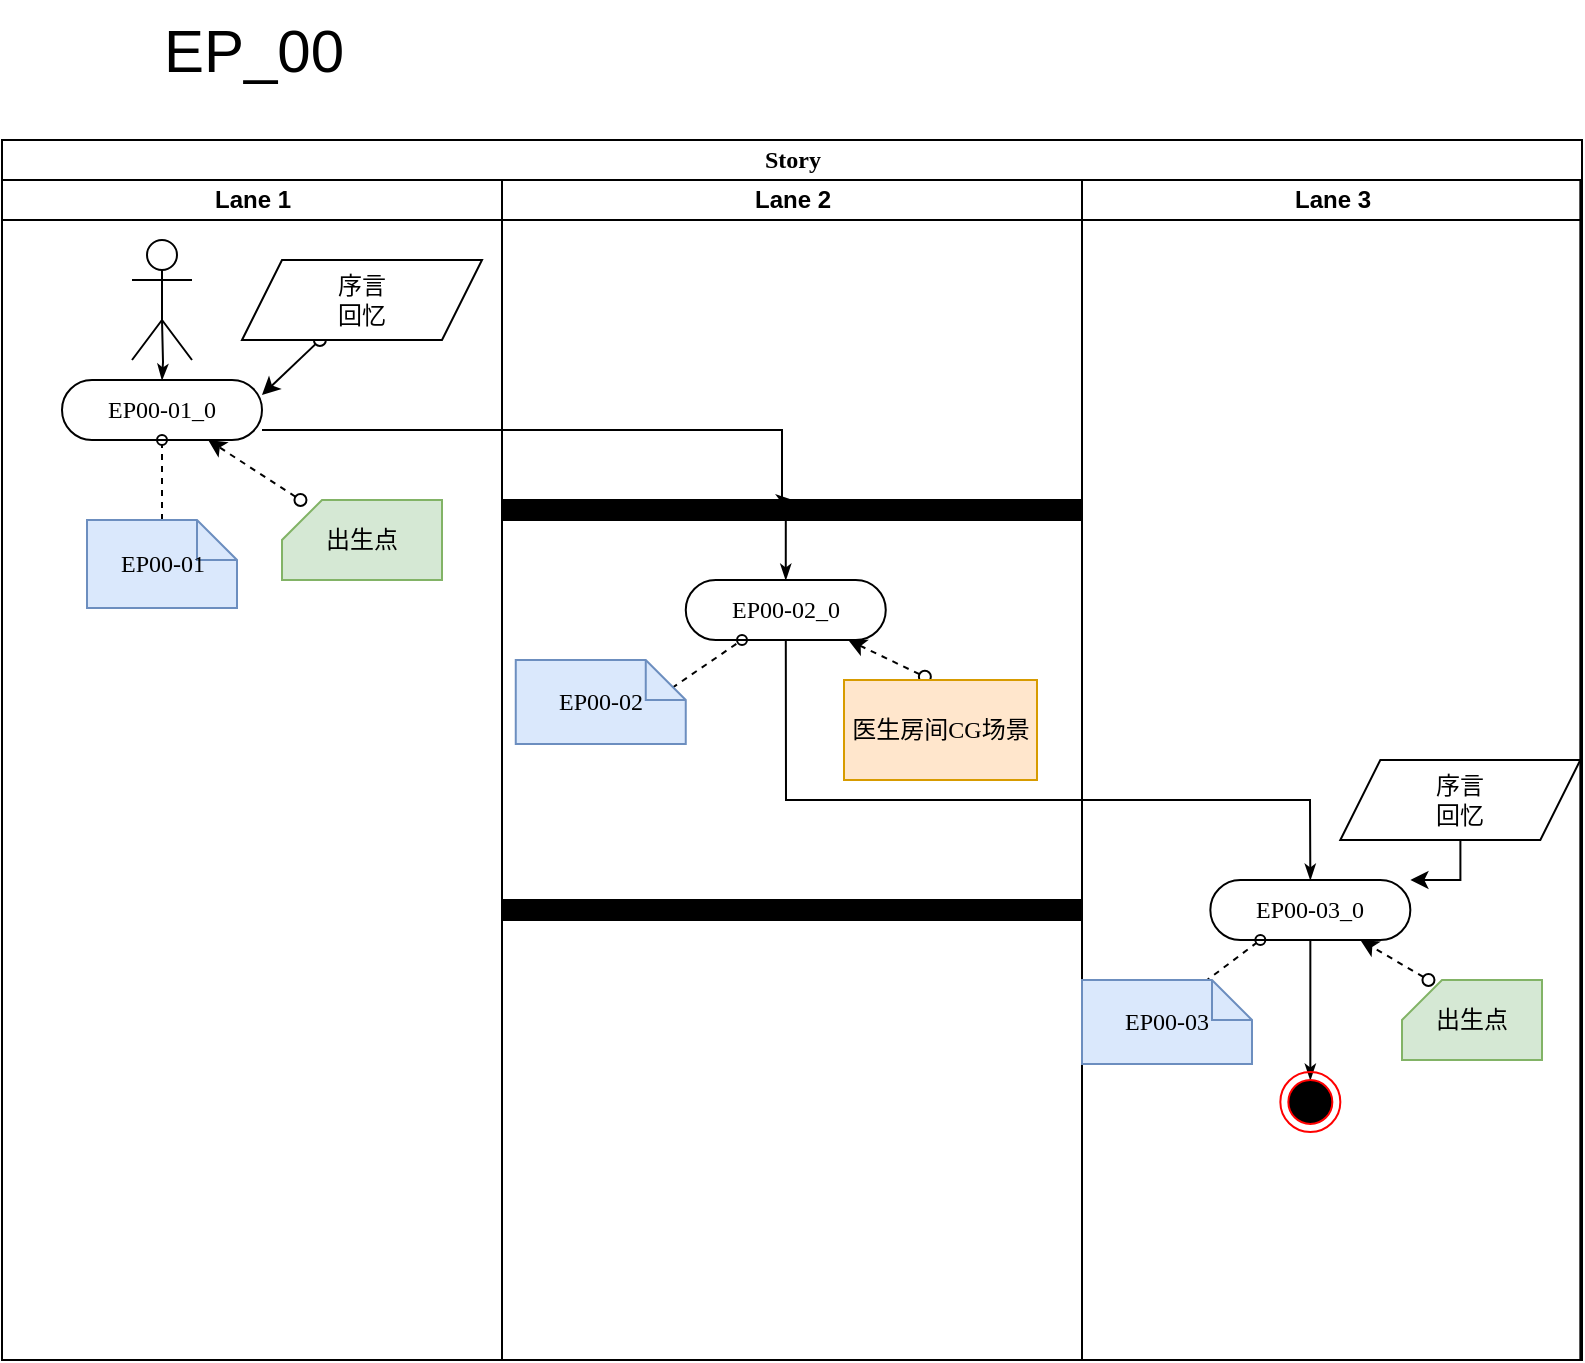 <mxfile version="14.4.3" type="github">
  <diagram id="wKTDtwubBM4ZaoyLXUtE" name="Page-1">
    <mxGraphModel dx="1038" dy="1717" grid="1" gridSize="10" guides="1" tooltips="1" connect="1" arrows="1" fold="1" page="1" pageScale="1" pageWidth="827" pageHeight="1169" math="0" shadow="0">
      <root>
        <mxCell id="0" />
        <mxCell id="1" parent="0" />
        <mxCell id="kF__j294HLQNLXvyXOyZ-1" value="Story" style="swimlane;html=1;childLayout=stackLayout;startSize=20;rounded=0;shadow=0;comic=0;labelBackgroundColor=none;strokeWidth=1;fontFamily=Verdana;fontSize=12;align=center;" vertex="1" parent="1">
          <mxGeometry x="19" y="-1080" width="790" height="610" as="geometry" />
        </mxCell>
        <mxCell id="kF__j294HLQNLXvyXOyZ-2" value="Lane 1" style="swimlane;html=1;startSize=20;" vertex="1" parent="kF__j294HLQNLXvyXOyZ-1">
          <mxGeometry y="20" width="250" height="590" as="geometry" />
        </mxCell>
        <mxCell id="kF__j294HLQNLXvyXOyZ-3" value="EP00-01_0" style="rounded=1;whiteSpace=wrap;html=1;shadow=0;comic=0;labelBackgroundColor=none;strokeWidth=1;fontFamily=Verdana;fontSize=12;align=center;arcSize=50;" vertex="1" parent="kF__j294HLQNLXvyXOyZ-2">
          <mxGeometry x="30" y="100" width="100" height="30" as="geometry" />
        </mxCell>
        <mxCell id="kF__j294HLQNLXvyXOyZ-4" style="edgeStyle=none;rounded=0;html=1;dashed=1;labelBackgroundColor=none;startArrow=none;startFill=0;startSize=5;endArrow=oval;endFill=0;endSize=5;jettySize=auto;orthogonalLoop=1;strokeWidth=1;fontFamily=Verdana;fontSize=12;entryX=0.5;entryY=1;entryDx=0;entryDy=0;exitX=0.5;exitY=0;exitDx=0;exitDy=0;exitPerimeter=0;" edge="1" parent="kF__j294HLQNLXvyXOyZ-2" source="kF__j294HLQNLXvyXOyZ-6" target="kF__j294HLQNLXvyXOyZ-3">
          <mxGeometry relative="1" as="geometry">
            <mxPoint x="150" y="257.878" as="sourcePoint" />
            <mxPoint x="112.955" y="238" as="targetPoint" />
          </mxGeometry>
        </mxCell>
        <mxCell id="kF__j294HLQNLXvyXOyZ-5" style="edgeStyle=orthogonalEdgeStyle;rounded=0;html=1;labelBackgroundColor=none;startArrow=none;startFill=0;startSize=5;endArrow=classicThin;endFill=1;endSize=5;jettySize=auto;orthogonalLoop=1;strokeWidth=1;fontFamily=Verdana;fontSize=12" edge="1" parent="kF__j294HLQNLXvyXOyZ-2" target="kF__j294HLQNLXvyXOyZ-3">
          <mxGeometry relative="1" as="geometry">
            <mxPoint x="80" y="70" as="sourcePoint" />
          </mxGeometry>
        </mxCell>
        <mxCell id="kF__j294HLQNLXvyXOyZ-6" value="EP00-01" style="shape=note;whiteSpace=wrap;html=1;rounded=0;shadow=0;comic=0;labelBackgroundColor=none;strokeWidth=1;fontFamily=Verdana;fontSize=12;align=center;size=20;fillColor=#dae8fc;strokeColor=#6c8ebf;" vertex="1" parent="kF__j294HLQNLXvyXOyZ-2">
          <mxGeometry x="42.5" y="170" width="75" height="44" as="geometry" />
        </mxCell>
        <mxCell id="kF__j294HLQNLXvyXOyZ-7" value="" style="shape=umlActor;verticalLabelPosition=bottom;verticalAlign=top;html=1;outlineConnect=0;" vertex="1" parent="kF__j294HLQNLXvyXOyZ-2">
          <mxGeometry x="65" y="30" width="30" height="60" as="geometry" />
        </mxCell>
        <mxCell id="kF__j294HLQNLXvyXOyZ-8" style="edgeStyle=none;rounded=0;orthogonalLoop=1;jettySize=auto;html=1;dashed=1;startArrow=oval;startFill=0;" edge="1" parent="kF__j294HLQNLXvyXOyZ-2" source="kF__j294HLQNLXvyXOyZ-9" target="kF__j294HLQNLXvyXOyZ-3">
          <mxGeometry relative="1" as="geometry" />
        </mxCell>
        <mxCell id="kF__j294HLQNLXvyXOyZ-9" value="出生点" style="shape=card;whiteSpace=wrap;html=1;size=20;fillColor=#d5e8d4;strokeColor=#82b366;" vertex="1" parent="kF__j294HLQNLXvyXOyZ-2">
          <mxGeometry x="140" y="160" width="80" height="40" as="geometry" />
        </mxCell>
        <mxCell id="kF__j294HLQNLXvyXOyZ-10" style="edgeStyle=none;rounded=0;orthogonalLoop=1;jettySize=auto;html=1;entryX=1;entryY=0.25;entryDx=0;entryDy=0;startArrow=oval;startFill=0;" edge="1" parent="kF__j294HLQNLXvyXOyZ-2" source="kF__j294HLQNLXvyXOyZ-11" target="kF__j294HLQNLXvyXOyZ-3">
          <mxGeometry relative="1" as="geometry" />
        </mxCell>
        <mxCell id="kF__j294HLQNLXvyXOyZ-11" value="序言&lt;br&gt;回忆" style="shape=parallelogram;perimeter=parallelogramPerimeter;whiteSpace=wrap;html=1;fixedSize=1;" vertex="1" parent="kF__j294HLQNLXvyXOyZ-2">
          <mxGeometry x="120" y="40" width="120" height="40" as="geometry" />
        </mxCell>
        <mxCell id="kF__j294HLQNLXvyXOyZ-12" value="Lane 2" style="swimlane;html=1;startSize=20;" vertex="1" parent="kF__j294HLQNLXvyXOyZ-1">
          <mxGeometry x="250" y="20" width="290" height="590" as="geometry" />
        </mxCell>
        <mxCell id="kF__j294HLQNLXvyXOyZ-13" value="" style="whiteSpace=wrap;html=1;rounded=0;shadow=0;comic=0;labelBackgroundColor=none;strokeWidth=1;fillColor=#000000;fontFamily=Verdana;fontSize=12;align=center;rotation=0;" vertex="1" parent="kF__j294HLQNLXvyXOyZ-12">
          <mxGeometry y="160" width="290" height="10" as="geometry" />
        </mxCell>
        <mxCell id="kF__j294HLQNLXvyXOyZ-14" value="EP00-02_0" style="rounded=1;whiteSpace=wrap;html=1;shadow=0;comic=0;labelBackgroundColor=none;strokeWidth=1;fontFamily=Verdana;fontSize=12;align=center;arcSize=50;" vertex="1" parent="kF__j294HLQNLXvyXOyZ-12">
          <mxGeometry x="91.88" y="200" width="100" height="30" as="geometry" />
        </mxCell>
        <mxCell id="kF__j294HLQNLXvyXOyZ-15" style="edgeStyle=orthogonalEdgeStyle;rounded=0;html=1;exitX=0.25;exitY=1;entryX=0.5;entryY=0;labelBackgroundColor=none;startArrow=none;startFill=0;startSize=5;endArrow=classicThin;endFill=1;endSize=5;jettySize=auto;orthogonalLoop=1;strokeWidth=1;fontFamily=Verdana;fontSize=12" edge="1" parent="kF__j294HLQNLXvyXOyZ-12" source="kF__j294HLQNLXvyXOyZ-13" target="kF__j294HLQNLXvyXOyZ-14">
          <mxGeometry relative="1" as="geometry">
            <Array as="points">
              <mxPoint x="142" y="170" />
            </Array>
          </mxGeometry>
        </mxCell>
        <mxCell id="kF__j294HLQNLXvyXOyZ-17" style="edgeStyle=none;rounded=0;html=1;labelBackgroundColor=none;startArrow=none;startFill=0;startSize=5;endArrow=oval;endFill=0;endSize=5;jettySize=auto;orthogonalLoop=1;strokeWidth=1;fontFamily=Verdana;fontSize=12;dashed=1;" edge="1" parent="kF__j294HLQNLXvyXOyZ-12" target="kF__j294HLQNLXvyXOyZ-14">
          <mxGeometry relative="1" as="geometry">
            <mxPoint x="85.005" y="254" as="sourcePoint" />
          </mxGeometry>
        </mxCell>
        <mxCell id="kF__j294HLQNLXvyXOyZ-20" value="EP00-02" style="shape=note;whiteSpace=wrap;html=1;rounded=0;shadow=0;comic=0;labelBackgroundColor=none;strokeWidth=1;fontFamily=Verdana;fontSize=12;align=center;size=20;fillColor=#dae8fc;strokeColor=#6c8ebf;" vertex="1" parent="kF__j294HLQNLXvyXOyZ-12">
          <mxGeometry x="6.88" y="240" width="85" height="42" as="geometry" />
        </mxCell>
        <mxCell id="kF__j294HLQNLXvyXOyZ-25" style="edgeStyle=none;rounded=0;orthogonalLoop=1;jettySize=auto;html=1;dashed=1;startArrow=oval;startFill=0;exitX=0.419;exitY=-0.032;exitDx=0;exitDy=0;exitPerimeter=0;" edge="1" parent="kF__j294HLQNLXvyXOyZ-12" source="kF__j294HLQNLXvyXOyZ-47" target="kF__j294HLQNLXvyXOyZ-14">
          <mxGeometry relative="1" as="geometry">
            <mxPoint x="210" y="231.515" as="sourcePoint" />
          </mxGeometry>
        </mxCell>
        <mxCell id="kF__j294HLQNLXvyXOyZ-34" value="" style="whiteSpace=wrap;html=1;rounded=0;shadow=0;comic=0;labelBackgroundColor=none;strokeWidth=1;fillColor=#000000;fontFamily=Verdana;fontSize=12;align=center;rotation=0;" vertex="1" parent="kF__j294HLQNLXvyXOyZ-12">
          <mxGeometry y="360" width="290" height="10" as="geometry" />
        </mxCell>
        <mxCell id="kF__j294HLQNLXvyXOyZ-47" value="医生房间CG场景" style="rounded=0;whiteSpace=wrap;html=1;shadow=0;comic=0;labelBackgroundColor=none;strokeWidth=1;fontFamily=Verdana;fontSize=12;align=center;arcSize=50;fillColor=#ffe6cc;strokeColor=#d79b00;" vertex="1" parent="kF__j294HLQNLXvyXOyZ-12">
          <mxGeometry x="171" y="250" width="96.5" height="50" as="geometry" />
        </mxCell>
        <mxCell id="kF__j294HLQNLXvyXOyZ-35" value="Lane 3" style="swimlane;html=1;startSize=20;" vertex="1" parent="kF__j294HLQNLXvyXOyZ-1">
          <mxGeometry x="540" y="20" width="249.17" height="590" as="geometry" />
        </mxCell>
        <mxCell id="kF__j294HLQNLXvyXOyZ-36" style="rounded=0;html=1;labelBackgroundColor=none;startArrow=none;startFill=0;startSize=5;endArrow=classicThin;endFill=1;endSize=5;jettySize=auto;orthogonalLoop=1;strokeWidth=1;fontFamily=Verdana;fontSize=12" edge="1" parent="kF__j294HLQNLXvyXOyZ-35">
          <mxGeometry relative="1" as="geometry">
            <mxPoint x="61.25" y="268" as="targetPoint" />
          </mxGeometry>
        </mxCell>
        <mxCell id="kF__j294HLQNLXvyXOyZ-37" style="edgeStyle=none;rounded=0;html=1;labelBackgroundColor=none;startArrow=none;startFill=0;startSize=5;endArrow=classicThin;endFill=1;endSize=5;jettySize=auto;orthogonalLoop=1;strokeWidth=1;fontFamily=Verdana;fontSize=12" edge="1" parent="kF__j294HLQNLXvyXOyZ-35">
          <mxGeometry relative="1" as="geometry">
            <mxPoint x="35" y="367.222" as="targetPoint" />
          </mxGeometry>
        </mxCell>
        <mxCell id="kF__j294HLQNLXvyXOyZ-38" style="edgeStyle=none;rounded=0;html=1;labelBackgroundColor=none;startArrow=none;startFill=0;startSize=5;endArrow=classicThin;endFill=1;endSize=5;jettySize=auto;orthogonalLoop=1;strokeWidth=1;fontFamily=Verdana;fontSize=12" edge="1" parent="kF__j294HLQNLXvyXOyZ-35">
          <mxGeometry relative="1" as="geometry">
            <mxPoint x="70.565" y="298" as="sourcePoint" />
          </mxGeometry>
        </mxCell>
        <mxCell id="kF__j294HLQNLXvyXOyZ-39" style="edgeStyle=none;rounded=0;html=1;dashed=1;labelBackgroundColor=none;startArrow=none;startFill=0;startSize=5;endArrow=oval;endFill=0;endSize=5;jettySize=auto;orthogonalLoop=1;strokeWidth=1;fontFamily=Verdana;fontSize=12" edge="1" parent="kF__j294HLQNLXvyXOyZ-35">
          <mxGeometry relative="1" as="geometry">
            <mxPoint x="160" y="257.878" as="sourcePoint" />
          </mxGeometry>
        </mxCell>
        <mxCell id="kF__j294HLQNLXvyXOyZ-40" style="edgeStyle=none;rounded=0;html=1;dashed=1;labelBackgroundColor=none;startArrow=none;startFill=0;startSize=5;endArrow=oval;endFill=0;endSize=5;jettySize=auto;orthogonalLoop=1;strokeWidth=1;fontFamily=Verdana;fontSize=12" edge="1" parent="kF__j294HLQNLXvyXOyZ-35">
          <mxGeometry relative="1" as="geometry">
            <mxPoint x="85" y="281.814" as="targetPoint" />
          </mxGeometry>
        </mxCell>
        <mxCell id="kF__j294HLQNLXvyXOyZ-41" style="edgeStyle=none;rounded=0;html=1;dashed=1;labelBackgroundColor=none;startArrow=none;startFill=0;startSize=5;endArrow=oval;endFill=0;endSize=5;jettySize=auto;orthogonalLoop=1;strokeWidth=1;fontFamily=Verdana;fontSize=12" edge="1" parent="kF__j294HLQNLXvyXOyZ-35">
          <mxGeometry relative="1" as="geometry">
            <mxPoint x="154.744" y="415" as="sourcePoint" />
          </mxGeometry>
        </mxCell>
        <mxCell id="kF__j294HLQNLXvyXOyZ-42" style="edgeStyle=none;rounded=0;html=1;dashed=1;labelBackgroundColor=none;startArrow=none;startFill=0;startSize=5;endArrow=oval;endFill=0;endSize=5;jettySize=auto;orthogonalLoop=1;strokeWidth=1;fontFamily=Verdana;fontSize=12" edge="1" parent="kF__j294HLQNLXvyXOyZ-35">
          <mxGeometry relative="1" as="geometry">
            <mxPoint x="35" y="389.538" as="targetPoint" />
          </mxGeometry>
        </mxCell>
        <mxCell id="kF__j294HLQNLXvyXOyZ-16" value="EP00-03_0" style="rounded=1;whiteSpace=wrap;html=1;shadow=0;comic=0;labelBackgroundColor=none;strokeWidth=1;fontFamily=Verdana;fontSize=12;align=center;arcSize=50;" vertex="1" parent="kF__j294HLQNLXvyXOyZ-35">
          <mxGeometry x="64.17" y="350" width="100" height="30" as="geometry" />
        </mxCell>
        <mxCell id="kF__j294HLQNLXvyXOyZ-18" style="edgeStyle=none;rounded=0;html=1;labelBackgroundColor=none;startArrow=none;startFill=0;startSize=5;endArrow=classicThin;endFill=1;endSize=5;jettySize=auto;orthogonalLoop=1;strokeWidth=1;fontFamily=Verdana;fontSize=12" edge="1" parent="kF__j294HLQNLXvyXOyZ-35" source="kF__j294HLQNLXvyXOyZ-16">
          <mxGeometry relative="1" as="geometry">
            <mxPoint x="114.17" y="450" as="targetPoint" />
          </mxGeometry>
        </mxCell>
        <mxCell id="kF__j294HLQNLXvyXOyZ-22" style="edgeStyle=none;rounded=0;html=1;labelBackgroundColor=none;startArrow=none;startFill=0;startSize=5;endArrow=oval;endFill=0;endSize=5;jettySize=auto;orthogonalLoop=1;strokeWidth=1;fontFamily=Verdana;fontSize=12;dashed=1;entryX=0.25;entryY=1;entryDx=0;entryDy=0;exitX=0.966;exitY=0.262;exitDx=0;exitDy=0;exitPerimeter=0;" edge="1" parent="kF__j294HLQNLXvyXOyZ-35" target="kF__j294HLQNLXvyXOyZ-16">
          <mxGeometry relative="1" as="geometry">
            <mxPoint x="61.28" y="401.004" as="sourcePoint" />
            <mxPoint x="52.29" y="350" as="targetPoint" />
          </mxGeometry>
        </mxCell>
        <mxCell id="kF__j294HLQNLXvyXOyZ-27" style="edgeStyle=none;rounded=0;orthogonalLoop=1;jettySize=auto;html=1;entryX=0.75;entryY=1;entryDx=0;entryDy=0;dashed=1;startArrow=oval;startFill=0;" edge="1" parent="kF__j294HLQNLXvyXOyZ-35" target="kF__j294HLQNLXvyXOyZ-16">
          <mxGeometry relative="1" as="geometry">
            <mxPoint x="173.23" y="400" as="sourcePoint" />
          </mxGeometry>
        </mxCell>
        <mxCell id="kF__j294HLQNLXvyXOyZ-33" value="" style="ellipse;html=1;shape=endState;fillColor=#000000;strokeColor=#ff0000;" vertex="1" parent="kF__j294HLQNLXvyXOyZ-35">
          <mxGeometry x="99.17" y="446" width="30" height="30" as="geometry" />
        </mxCell>
        <mxCell id="kF__j294HLQNLXvyXOyZ-21" value="EP00-03" style="shape=note;whiteSpace=wrap;html=1;rounded=0;shadow=0;comic=0;labelBackgroundColor=none;strokeWidth=1;fontFamily=Verdana;fontSize=12;align=center;size=20;fillColor=#dae8fc;strokeColor=#6c8ebf;" vertex="1" parent="kF__j294HLQNLXvyXOyZ-35">
          <mxGeometry y="400" width="85" height="42" as="geometry" />
        </mxCell>
        <mxCell id="kF__j294HLQNLXvyXOyZ-28" value="出生点" style="shape=card;whiteSpace=wrap;html=1;size=20;fillColor=#d5e8d4;strokeColor=#82b366;" vertex="1" parent="kF__j294HLQNLXvyXOyZ-35">
          <mxGeometry x="160" y="400" width="70" height="40" as="geometry" />
        </mxCell>
        <mxCell id="kF__j294HLQNLXvyXOyZ-46" style="edgeStyle=orthogonalEdgeStyle;rounded=0;orthogonalLoop=1;jettySize=auto;html=1;entryX=1;entryY=0;entryDx=0;entryDy=0;" edge="1" parent="kF__j294HLQNLXvyXOyZ-35" source="kF__j294HLQNLXvyXOyZ-45" target="kF__j294HLQNLXvyXOyZ-16">
          <mxGeometry relative="1" as="geometry" />
        </mxCell>
        <mxCell id="kF__j294HLQNLXvyXOyZ-45" value="序言&lt;br&gt;回忆" style="shape=parallelogram;perimeter=parallelogramPerimeter;whiteSpace=wrap;html=1;fixedSize=1;" vertex="1" parent="kF__j294HLQNLXvyXOyZ-35">
          <mxGeometry x="129.17" y="290" width="120" height="40" as="geometry" />
        </mxCell>
        <mxCell id="kF__j294HLQNLXvyXOyZ-43" style="edgeStyle=orthogonalEdgeStyle;rounded=0;html=1;entryX=0.5;entryY=0;labelBackgroundColor=none;startArrow=none;startFill=0;startSize=5;endArrow=classicThin;endFill=1;endSize=5;jettySize=auto;orthogonalLoop=1;strokeWidth=1;fontFamily=Verdana;fontSize=12" edge="1" parent="kF__j294HLQNLXvyXOyZ-1" source="kF__j294HLQNLXvyXOyZ-3" target="kF__j294HLQNLXvyXOyZ-13">
          <mxGeometry relative="1" as="geometry">
            <Array as="points">
              <mxPoint x="390" y="145" />
            </Array>
          </mxGeometry>
        </mxCell>
        <mxCell id="kF__j294HLQNLXvyXOyZ-19" style="edgeStyle=none;rounded=0;html=1;labelBackgroundColor=none;startArrow=none;startFill=0;startSize=5;endArrow=classicThin;endFill=1;endSize=5;jettySize=auto;orthogonalLoop=1;strokeWidth=1;fontFamily=Verdana;fontSize=12;entryX=0.5;entryY=0;entryDx=0;entryDy=0;" edge="1" parent="kF__j294HLQNLXvyXOyZ-1" source="kF__j294HLQNLXvyXOyZ-14" target="kF__j294HLQNLXvyXOyZ-16">
          <mxGeometry relative="1" as="geometry">
            <mxPoint x="390.568" y="310" as="targetPoint" />
            <Array as="points">
              <mxPoint x="392" y="330" />
              <mxPoint x="431" y="330" />
              <mxPoint x="654" y="330" />
            </Array>
          </mxGeometry>
        </mxCell>
        <mxCell id="kF__j294HLQNLXvyXOyZ-44" value="&lt;font style=&quot;font-size: 30px&quot;&gt;EP_00&lt;/font&gt;" style="text;html=1;strokeColor=none;fillColor=none;align=center;verticalAlign=middle;whiteSpace=wrap;rounded=0;" vertex="1" parent="1">
          <mxGeometry x="40" y="-1150" width="210" height="50" as="geometry" />
        </mxCell>
      </root>
    </mxGraphModel>
  </diagram>
</mxfile>
